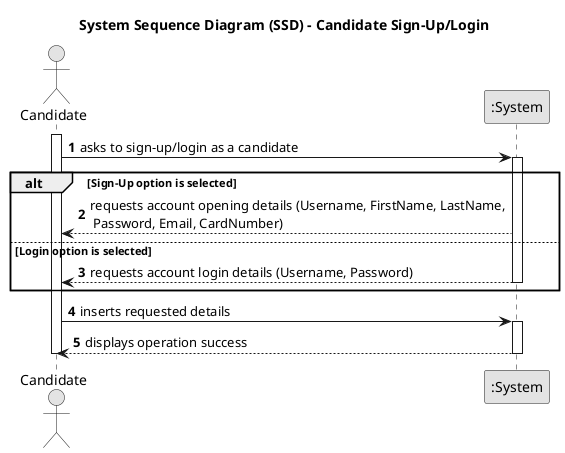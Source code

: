 @startuml
skinparam monochrome true
skinparam packageStyle rectangle
skinparam shadowing false

title System Sequence Diagram (SSD) - Candidate Sign-Up/Login

autonumber

actor "Candidate" as CANDIDATE
participant ":System" as System

activate CANDIDATE

    CANDIDATE -> System : asks to sign-up/login as a candidate
    activate System

    alt Sign-Up option is selected
       System --> CANDIDATE : requests account opening details (Username, FirstName, LastName,\n Password, Email, CardNumber)

    else Login option is selected
        System --> CANDIDATE : requests account login details (Username, Password)

    deactivate System
    end

    CANDIDATE -> System : inserts requested details
    activate System

        System --> CANDIDATE : displays operation success
    deactivate System

deactivate CANDIDATE

@enduml